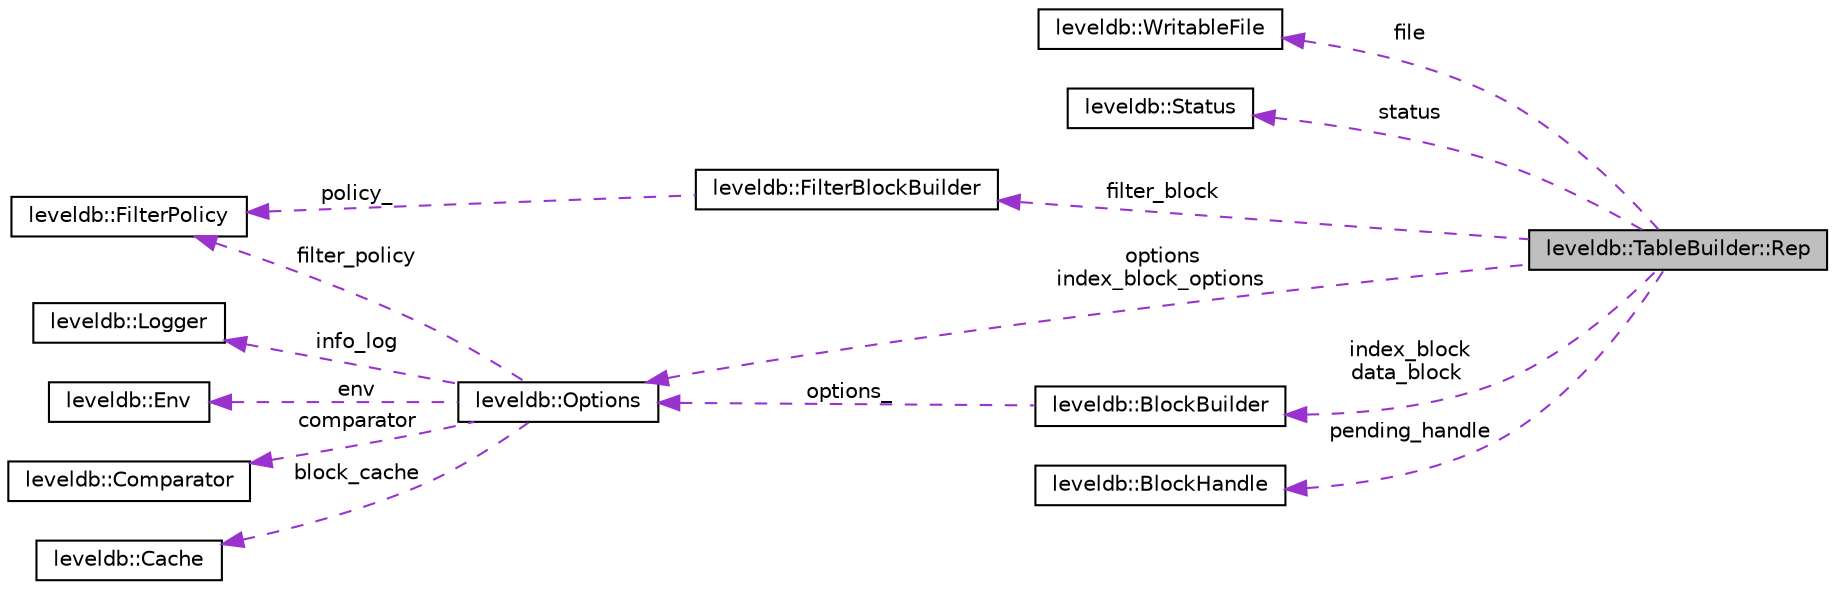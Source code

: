 digraph "leveldb::TableBuilder::Rep"
{
  edge [fontname="Helvetica",fontsize="10",labelfontname="Helvetica",labelfontsize="10"];
  node [fontname="Helvetica",fontsize="10",shape=record];
  rankdir="LR";
  Node1 [label="leveldb::TableBuilder::Rep",height=0.2,width=0.4,color="black", fillcolor="grey75", style="filled" fontcolor="black"];
  Node2 -> Node1 [dir="back",color="darkorchid3",fontsize="10",style="dashed",label=" file" ,fontname="Helvetica"];
  Node2 [label="leveldb::WritableFile",height=0.2,width=0.4,color="black", fillcolor="white", style="filled",URL="$classleveldb_1_1_writable_file.html"];
  Node3 -> Node1 [dir="back",color="darkorchid3",fontsize="10",style="dashed",label=" status" ,fontname="Helvetica"];
  Node3 [label="leveldb::Status",height=0.2,width=0.4,color="black", fillcolor="white", style="filled",URL="$classleveldb_1_1_status.html"];
  Node4 -> Node1 [dir="back",color="darkorchid3",fontsize="10",style="dashed",label=" options\nindex_block_options" ,fontname="Helvetica"];
  Node4 [label="leveldb::Options",height=0.2,width=0.4,color="black", fillcolor="white", style="filled",URL="$structleveldb_1_1_options.html"];
  Node5 -> Node4 [dir="back",color="darkorchid3",fontsize="10",style="dashed",label=" filter_policy" ,fontname="Helvetica"];
  Node5 [label="leveldb::FilterPolicy",height=0.2,width=0.4,color="black", fillcolor="white", style="filled",URL="$classleveldb_1_1_filter_policy.html"];
  Node6 -> Node4 [dir="back",color="darkorchid3",fontsize="10",style="dashed",label=" info_log" ,fontname="Helvetica"];
  Node6 [label="leveldb::Logger",height=0.2,width=0.4,color="black", fillcolor="white", style="filled",URL="$classleveldb_1_1_logger.html"];
  Node7 -> Node4 [dir="back",color="darkorchid3",fontsize="10",style="dashed",label=" env" ,fontname="Helvetica"];
  Node7 [label="leveldb::Env",height=0.2,width=0.4,color="black", fillcolor="white", style="filled",URL="$classleveldb_1_1_env.html"];
  Node8 -> Node4 [dir="back",color="darkorchid3",fontsize="10",style="dashed",label=" comparator" ,fontname="Helvetica"];
  Node8 [label="leveldb::Comparator",height=0.2,width=0.4,color="black", fillcolor="white", style="filled",URL="$structleveldb_1_1_comparator.html"];
  Node9 -> Node4 [dir="back",color="darkorchid3",fontsize="10",style="dashed",label=" block_cache" ,fontname="Helvetica"];
  Node9 [label="leveldb::Cache",height=0.2,width=0.4,color="black", fillcolor="white", style="filled",URL="$classleveldb_1_1_cache.html"];
  Node10 -> Node1 [dir="back",color="darkorchid3",fontsize="10",style="dashed",label=" index_block\ndata_block" ,fontname="Helvetica"];
  Node10 [label="leveldb::BlockBuilder",height=0.2,width=0.4,color="black", fillcolor="white", style="filled",URL="$classleveldb_1_1_block_builder.html"];
  Node4 -> Node10 [dir="back",color="darkorchid3",fontsize="10",style="dashed",label=" options_" ,fontname="Helvetica"];
  Node11 -> Node1 [dir="back",color="darkorchid3",fontsize="10",style="dashed",label=" filter_block" ,fontname="Helvetica"];
  Node11 [label="leveldb::FilterBlockBuilder",height=0.2,width=0.4,color="black", fillcolor="white", style="filled",URL="$classleveldb_1_1_filter_block_builder.html"];
  Node5 -> Node11 [dir="back",color="darkorchid3",fontsize="10",style="dashed",label=" policy_" ,fontname="Helvetica"];
  Node12 -> Node1 [dir="back",color="darkorchid3",fontsize="10",style="dashed",label=" pending_handle" ,fontname="Helvetica"];
  Node12 [label="leveldb::BlockHandle",height=0.2,width=0.4,color="black", fillcolor="white", style="filled",URL="$classleveldb_1_1_block_handle.html"];
}
